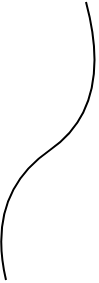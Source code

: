 <mxfile version="14.6.3" type="github">
  <diagram id="swhH16knPHR-FXroZimL" name="Page-1">
    <mxGraphModel dx="946" dy="614" grid="0" gridSize="10" guides="1" tooltips="1" connect="1" arrows="1" fold="1" page="1" pageScale="1" pageWidth="827" pageHeight="1169" math="1" shadow="0">
      <root>
        <mxCell id="0" />
        <mxCell id="1" parent="0" />
        <mxCell id="r69_ONQuCeuOdMsd0bGK-1" value="" style="curved=1;endArrow=none;html=1;endFill=0;" edge="1" parent="1">
          <mxGeometry width="50" height="50" relative="1" as="geometry">
            <mxPoint x="169" y="397" as="sourcePoint" />
            <mxPoint x="209" y="258" as="targetPoint" />
            <Array as="points">
              <mxPoint x="159" y="354" />
              <mxPoint x="223" y="310" />
            </Array>
          </mxGeometry>
        </mxCell>
      </root>
    </mxGraphModel>
  </diagram>
</mxfile>
